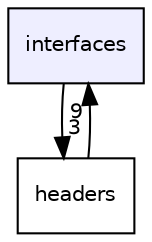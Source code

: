 digraph "interfaces" {
  compound=true
  node [ fontsize="10", fontname="Helvetica"];
  edge [ labelfontsize="10", labelfontname="Helvetica"];
  dir_ff6b5900125bb0123025c1cb24bdc726 [shape=box, label="interfaces", style="filled", fillcolor="#eeeeff", pencolor="black", URL="dir_ff6b5900125bb0123025c1cb24bdc726.html"];
  dir_7f57b1e41c5acd0e859ae5f3a2b075a9 [shape=box label="headers" URL="dir_7f57b1e41c5acd0e859ae5f3a2b075a9.html"];
  dir_7f57b1e41c5acd0e859ae5f3a2b075a9->dir_ff6b5900125bb0123025c1cb24bdc726 [headlabel="9", labeldistance=1.5 headhref="dir_000000_000001.html"];
  dir_ff6b5900125bb0123025c1cb24bdc726->dir_7f57b1e41c5acd0e859ae5f3a2b075a9 [headlabel="3", labeldistance=1.5 headhref="dir_000001_000000.html"];
}
